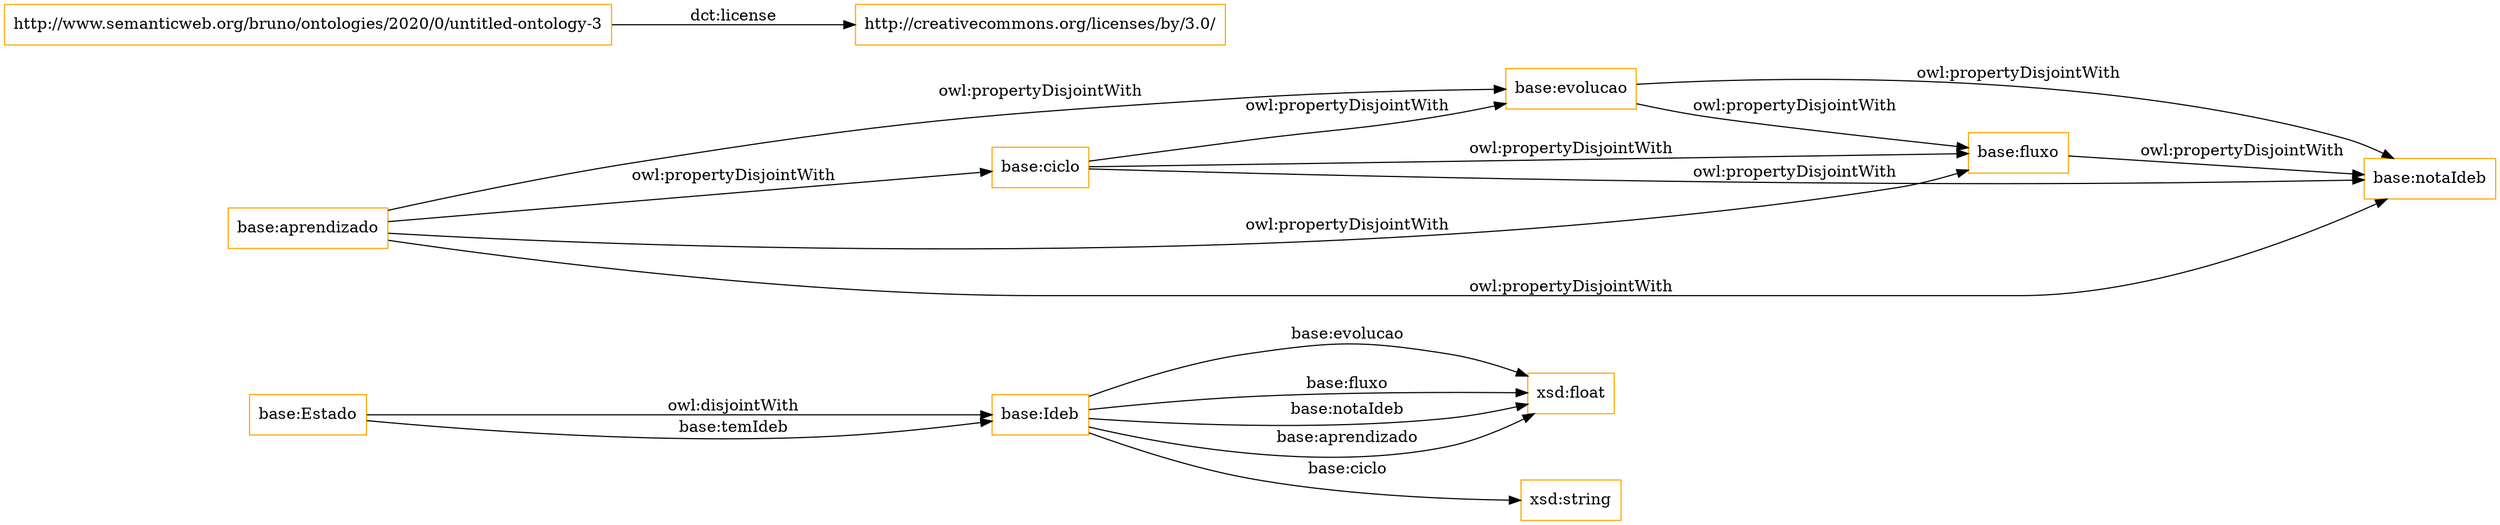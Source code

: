 digraph ar2dtool_diagram { 
rankdir=LR;
size="1501"
node [shape = rectangle, color="orange"]; "base:Ideb" "base:Estado" ; /*classes style*/
	"base:fluxo" -> "base:notaIdeb" [ label = "owl:propertyDisjointWith" ];
	"base:Estado" -> "base:Ideb" [ label = "owl:disjointWith" ];
	"base:evolucao" -> "base:notaIdeb" [ label = "owl:propertyDisjointWith" ];
	"base:evolucao" -> "base:fluxo" [ label = "owl:propertyDisjointWith" ];
	"http://www.semanticweb.org/bruno/ontologies/2020/0/untitled-ontology-3" -> "http://creativecommons.org/licenses/by/3.0/" [ label = "dct:license" ];
	"base:aprendizado" -> "base:notaIdeb" [ label = "owl:propertyDisjointWith" ];
	"base:aprendizado" -> "base:fluxo" [ label = "owl:propertyDisjointWith" ];
	"base:aprendizado" -> "base:evolucao" [ label = "owl:propertyDisjointWith" ];
	"base:aprendizado" -> "base:ciclo" [ label = "owl:propertyDisjointWith" ];
	"base:ciclo" -> "base:notaIdeb" [ label = "owl:propertyDisjointWith" ];
	"base:ciclo" -> "base:fluxo" [ label = "owl:propertyDisjointWith" ];
	"base:ciclo" -> "base:evolucao" [ label = "owl:propertyDisjointWith" ];
	"base:Estado" -> "base:Ideb" [ label = "base:temIdeb" ];
	"base:Ideb" -> "xsd:float" [ label = "base:evolucao" ];
	"base:Ideb" -> "xsd:string" [ label = "base:ciclo" ];
	"base:Ideb" -> "xsd:float" [ label = "base:fluxo" ];
	"base:Ideb" -> "xsd:float" [ label = "base:notaIdeb" ];
	"base:Ideb" -> "xsd:float" [ label = "base:aprendizado" ];

}
